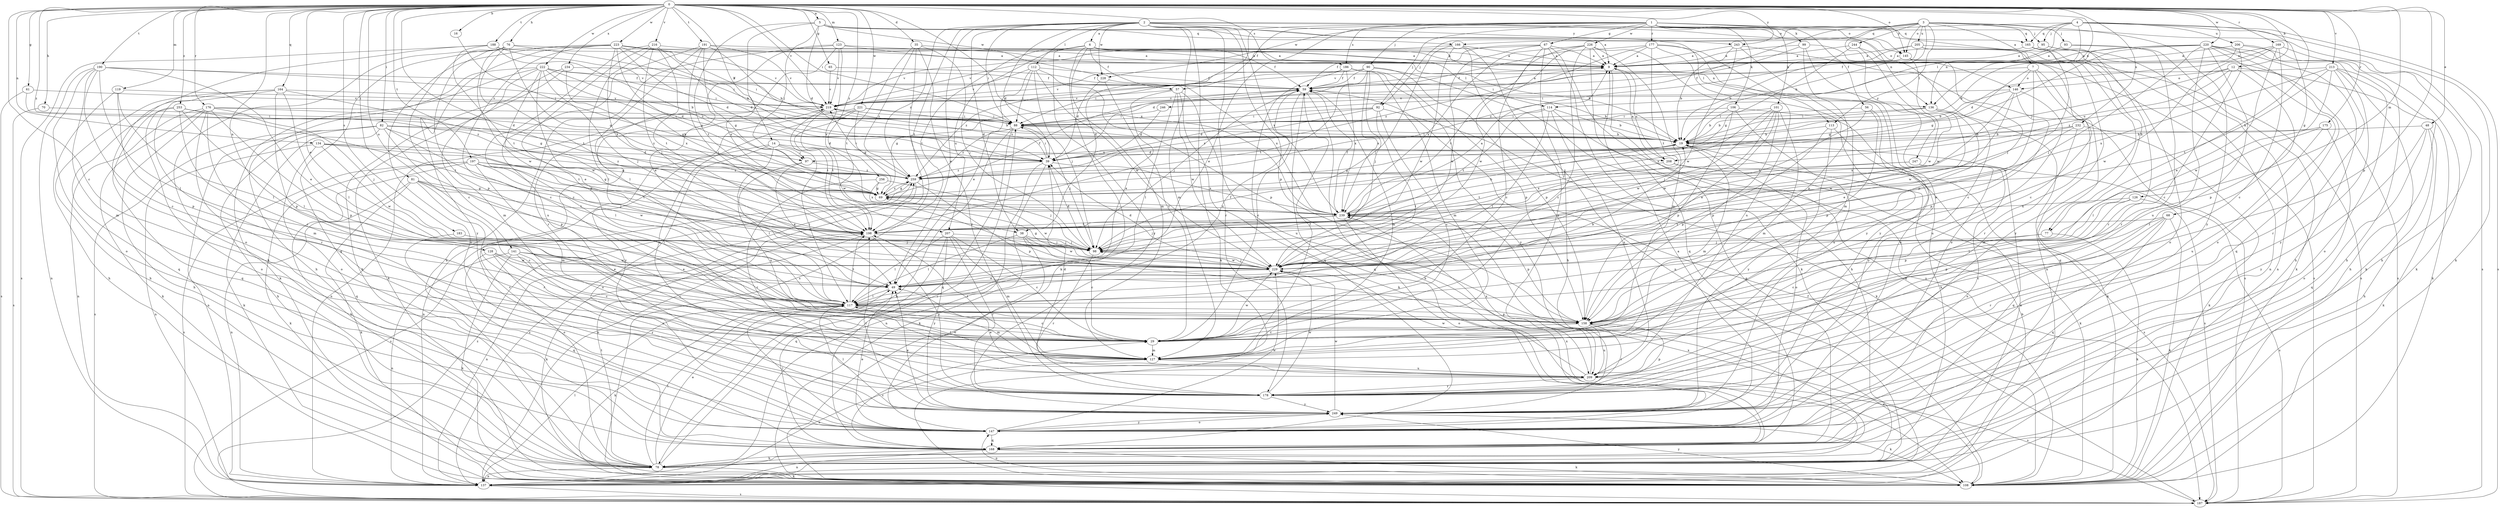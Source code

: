 strict digraph  {
0;
1;
2;
3;
4;
5;
6;
7;
9;
12;
14;
16;
19;
29;
35;
38;
39;
48;
49;
56;
57;
59;
61;
65;
67;
68;
69;
70;
76;
77;
78;
81;
82;
88;
90;
92;
93;
95;
97;
98;
99;
101;
106;
108;
112;
113;
114;
117;
119;
123;
126;
127;
128;
134;
136;
137;
141;
145;
146;
147;
158;
164;
165;
166;
168;
169;
175;
176;
177;
178;
183;
186;
187;
188;
190;
191;
197;
198;
205;
206;
207;
208;
209;
213;
216;
219;
220;
221;
222;
223;
226;
228;
229;
232;
234;
239;
243;
244;
246;
247;
249;
253;
256;
259;
0 -> 5  [label=a];
0 -> 12  [label=b];
0 -> 14  [label=b];
0 -> 16  [label=b];
0 -> 29  [label=c];
0 -> 35  [label=d];
0 -> 38  [label=d];
0 -> 48  [label=e];
0 -> 49  [label=e];
0 -> 61  [label=g];
0 -> 65  [label=g];
0 -> 70  [label=h];
0 -> 76  [label=h];
0 -> 77  [label=h];
0 -> 81  [label=i];
0 -> 82  [label=i];
0 -> 88  [label=i];
0 -> 119  [label=m];
0 -> 123  [label=m];
0 -> 126  [label=m];
0 -> 128  [label=n];
0 -> 134  [label=n];
0 -> 136  [label=n];
0 -> 141  [label=o];
0 -> 145  [label=o];
0 -> 158  [label=p];
0 -> 164  [label=q];
0 -> 169  [label=r];
0 -> 175  [label=r];
0 -> 176  [label=r];
0 -> 183  [label=s];
0 -> 186  [label=s];
0 -> 188  [label=t];
0 -> 190  [label=t];
0 -> 191  [label=t];
0 -> 197  [label=t];
0 -> 213  [label=v];
0 -> 216  [label=v];
0 -> 219  [label=v];
0 -> 220  [label=w];
0 -> 221  [label=w];
0 -> 222  [label=w];
0 -> 223  [label=w];
0 -> 232  [label=x];
0 -> 234  [label=x];
0 -> 239  [label=x];
0 -> 243  [label=y];
0 -> 253  [label=z];
0 -> 256  [label=z];
0 -> 259  [label=z];
1 -> 38  [label=d];
1 -> 49  [label=e];
1 -> 56  [label=f];
1 -> 57  [label=f];
1 -> 67  [label=g];
1 -> 77  [label=h];
1 -> 90  [label=j];
1 -> 92  [label=j];
1 -> 99  [label=k];
1 -> 101  [label=k];
1 -> 106  [label=k];
1 -> 145  [label=o];
1 -> 165  [label=q];
1 -> 177  [label=r];
1 -> 186  [label=s];
1 -> 187  [label=s];
1 -> 226  [label=w];
2 -> 6  [label=a];
2 -> 38  [label=d];
2 -> 39  [label=d];
2 -> 49  [label=e];
2 -> 88  [label=i];
2 -> 108  [label=k];
2 -> 112  [label=l];
2 -> 113  [label=l];
2 -> 127  [label=m];
2 -> 136  [label=n];
2 -> 145  [label=o];
2 -> 158  [label=p];
2 -> 178  [label=r];
2 -> 198  [label=t];
2 -> 228  [label=w];
2 -> 239  [label=x];
2 -> 243  [label=y];
2 -> 259  [label=z];
3 -> 7  [label=a];
3 -> 19  [label=b];
3 -> 92  [label=j];
3 -> 93  [label=j];
3 -> 95  [label=j];
3 -> 113  [label=l];
3 -> 145  [label=o];
3 -> 165  [label=q];
3 -> 205  [label=u];
3 -> 228  [label=w];
3 -> 244  [label=y];
3 -> 246  [label=y];
3 -> 247  [label=y];
3 -> 249  [label=y];
4 -> 68  [label=g];
4 -> 95  [label=j];
4 -> 108  [label=k];
4 -> 114  [label=l];
4 -> 136  [label=n];
4 -> 165  [label=q];
4 -> 166  [label=q];
4 -> 187  [label=s];
4 -> 206  [label=u];
5 -> 9  [label=a];
5 -> 39  [label=d];
5 -> 97  [label=j];
5 -> 146  [label=o];
5 -> 166  [label=q];
5 -> 198  [label=t];
5 -> 207  [label=u];
5 -> 228  [label=w];
6 -> 9  [label=a];
6 -> 57  [label=f];
6 -> 59  [label=f];
6 -> 108  [label=k];
6 -> 114  [label=l];
6 -> 127  [label=m];
6 -> 136  [label=n];
6 -> 198  [label=t];
6 -> 207  [label=u];
6 -> 249  [label=y];
7 -> 69  [label=g];
7 -> 88  [label=i];
7 -> 146  [label=o];
7 -> 168  [label=q];
7 -> 178  [label=r];
7 -> 229  [label=w];
9 -> 59  [label=f];
9 -> 78  [label=h];
9 -> 208  [label=u];
12 -> 97  [label=j];
12 -> 108  [label=k];
12 -> 146  [label=o];
12 -> 158  [label=p];
12 -> 208  [label=u];
12 -> 259  [label=z];
14 -> 97  [label=j];
14 -> 117  [label=l];
14 -> 137  [label=n];
14 -> 147  [label=o];
14 -> 208  [label=u];
14 -> 209  [label=u];
16 -> 97  [label=j];
19 -> 39  [label=d];
19 -> 69  [label=g];
19 -> 88  [label=i];
19 -> 127  [label=m];
19 -> 147  [label=o];
19 -> 187  [label=s];
29 -> 127  [label=m];
29 -> 229  [label=w];
35 -> 9  [label=a];
35 -> 98  [label=j];
35 -> 178  [label=r];
35 -> 187  [label=s];
35 -> 198  [label=t];
35 -> 259  [label=z];
38 -> 29  [label=c];
38 -> 98  [label=j];
38 -> 117  [label=l];
38 -> 147  [label=o];
38 -> 229  [label=w];
39 -> 88  [label=i];
39 -> 108  [label=k];
39 -> 137  [label=n];
39 -> 219  [label=v];
39 -> 239  [label=x];
39 -> 259  [label=z];
48 -> 19  [label=b];
48 -> 78  [label=h];
48 -> 108  [label=k];
48 -> 168  [label=q];
48 -> 249  [label=y];
49 -> 117  [label=l];
56 -> 88  [label=i];
56 -> 158  [label=p];
56 -> 229  [label=w];
56 -> 249  [label=y];
57 -> 49  [label=e];
57 -> 108  [label=k];
57 -> 117  [label=l];
57 -> 209  [label=u];
57 -> 219  [label=v];
57 -> 229  [label=w];
59 -> 9  [label=a];
59 -> 19  [label=b];
59 -> 29  [label=c];
59 -> 69  [label=g];
59 -> 78  [label=h];
59 -> 98  [label=j];
59 -> 127  [label=m];
59 -> 168  [label=q];
59 -> 219  [label=v];
61 -> 187  [label=s];
61 -> 219  [label=v];
61 -> 259  [label=z];
65 -> 59  [label=f];
65 -> 219  [label=v];
67 -> 9  [label=a];
67 -> 29  [label=c];
67 -> 59  [label=f];
67 -> 78  [label=h];
67 -> 108  [label=k];
67 -> 187  [label=s];
67 -> 219  [label=v];
67 -> 229  [label=w];
68 -> 29  [label=c];
68 -> 108  [label=k];
68 -> 158  [label=p];
68 -> 168  [label=q];
68 -> 178  [label=r];
68 -> 198  [label=t];
69 -> 59  [label=f];
69 -> 229  [label=w];
69 -> 239  [label=x];
69 -> 259  [label=z];
70 -> 88  [label=i];
70 -> 187  [label=s];
76 -> 9  [label=a];
76 -> 29  [label=c];
76 -> 69  [label=g];
76 -> 78  [label=h];
76 -> 88  [label=i];
76 -> 158  [label=p];
76 -> 198  [label=t];
76 -> 229  [label=w];
77 -> 29  [label=c];
77 -> 98  [label=j];
77 -> 108  [label=k];
78 -> 49  [label=e];
78 -> 88  [label=i];
78 -> 108  [label=k];
78 -> 117  [label=l];
78 -> 137  [label=n];
78 -> 198  [label=t];
78 -> 219  [label=v];
78 -> 239  [label=x];
81 -> 29  [label=c];
81 -> 69  [label=g];
81 -> 108  [label=k];
81 -> 117  [label=l];
81 -> 137  [label=n];
81 -> 178  [label=r];
81 -> 198  [label=t];
82 -> 19  [label=b];
82 -> 39  [label=d];
82 -> 78  [label=h];
82 -> 108  [label=k];
82 -> 117  [label=l];
82 -> 137  [label=n];
82 -> 158  [label=p];
82 -> 187  [label=s];
82 -> 198  [label=t];
88 -> 19  [label=b];
88 -> 78  [label=h];
88 -> 98  [label=j];
88 -> 168  [label=q];
88 -> 259  [label=z];
90 -> 59  [label=f];
90 -> 98  [label=j];
90 -> 108  [label=k];
90 -> 158  [label=p];
90 -> 198  [label=t];
90 -> 219  [label=v];
90 -> 239  [label=x];
90 -> 259  [label=z];
92 -> 29  [label=c];
92 -> 39  [label=d];
92 -> 88  [label=i];
92 -> 108  [label=k];
92 -> 117  [label=l];
92 -> 259  [label=z];
93 -> 9  [label=a];
93 -> 108  [label=k];
93 -> 178  [label=r];
95 -> 9  [label=a];
95 -> 137  [label=n];
95 -> 178  [label=r];
97 -> 49  [label=e];
97 -> 117  [label=l];
97 -> 259  [label=z];
98 -> 39  [label=d];
98 -> 178  [label=r];
98 -> 229  [label=w];
99 -> 9  [label=a];
99 -> 88  [label=i];
99 -> 147  [label=o];
99 -> 158  [label=p];
99 -> 187  [label=s];
101 -> 49  [label=e];
101 -> 88  [label=i];
101 -> 98  [label=j];
101 -> 127  [label=m];
101 -> 158  [label=p];
101 -> 229  [label=w];
101 -> 239  [label=x];
106 -> 19  [label=b];
106 -> 78  [label=h];
106 -> 88  [label=i];
106 -> 158  [label=p];
106 -> 209  [label=u];
108 -> 147  [label=o];
108 -> 239  [label=x];
108 -> 249  [label=y];
112 -> 49  [label=e];
112 -> 59  [label=f];
112 -> 88  [label=i];
112 -> 98  [label=j];
112 -> 158  [label=p];
112 -> 219  [label=v];
112 -> 229  [label=w];
113 -> 19  [label=b];
113 -> 137  [label=n];
113 -> 158  [label=p];
113 -> 249  [label=y];
114 -> 19  [label=b];
114 -> 88  [label=i];
114 -> 117  [label=l];
114 -> 168  [label=q];
114 -> 198  [label=t];
114 -> 209  [label=u];
117 -> 19  [label=b];
117 -> 29  [label=c];
117 -> 59  [label=f];
117 -> 108  [label=k];
117 -> 127  [label=m];
117 -> 158  [label=p];
117 -> 198  [label=t];
119 -> 78  [label=h];
119 -> 117  [label=l];
119 -> 158  [label=p];
119 -> 219  [label=v];
123 -> 9  [label=a];
123 -> 19  [label=b];
123 -> 49  [label=e];
123 -> 78  [label=h];
123 -> 178  [label=r];
123 -> 219  [label=v];
123 -> 239  [label=x];
126 -> 117  [label=l];
126 -> 158  [label=p];
126 -> 187  [label=s];
126 -> 239  [label=x];
127 -> 59  [label=f];
127 -> 117  [label=l];
127 -> 137  [label=n];
127 -> 198  [label=t];
127 -> 209  [label=u];
128 -> 29  [label=c];
128 -> 49  [label=e];
128 -> 168  [label=q];
128 -> 229  [label=w];
128 -> 249  [label=y];
134 -> 39  [label=d];
134 -> 69  [label=g];
134 -> 137  [label=n];
134 -> 168  [label=q];
134 -> 229  [label=w];
134 -> 259  [label=z];
136 -> 19  [label=b];
136 -> 49  [label=e];
136 -> 88  [label=i];
136 -> 108  [label=k];
136 -> 229  [label=w];
137 -> 19  [label=b];
137 -> 117  [label=l];
137 -> 187  [label=s];
137 -> 259  [label=z];
141 -> 29  [label=c];
141 -> 49  [label=e];
141 -> 108  [label=k];
141 -> 137  [label=n];
141 -> 178  [label=r];
141 -> 229  [label=w];
145 -> 137  [label=n];
145 -> 158  [label=p];
145 -> 229  [label=w];
145 -> 259  [label=z];
146 -> 19  [label=b];
146 -> 98  [label=j];
146 -> 158  [label=p];
146 -> 209  [label=u];
146 -> 219  [label=v];
146 -> 229  [label=w];
147 -> 9  [label=a];
147 -> 49  [label=e];
147 -> 117  [label=l];
147 -> 168  [label=q];
147 -> 229  [label=w];
147 -> 249  [label=y];
158 -> 29  [label=c];
158 -> 137  [label=n];
158 -> 178  [label=r];
158 -> 209  [label=u];
164 -> 69  [label=g];
164 -> 78  [label=h];
164 -> 117  [label=l];
164 -> 158  [label=p];
164 -> 168  [label=q];
164 -> 178  [label=r];
164 -> 219  [label=v];
165 -> 9  [label=a];
165 -> 98  [label=j];
165 -> 137  [label=n];
165 -> 147  [label=o];
165 -> 187  [label=s];
166 -> 9  [label=a];
166 -> 98  [label=j];
166 -> 137  [label=n];
166 -> 209  [label=u];
166 -> 219  [label=v];
166 -> 229  [label=w];
168 -> 29  [label=c];
168 -> 78  [label=h];
168 -> 108  [label=k];
168 -> 137  [label=n];
169 -> 9  [label=a];
169 -> 29  [label=c];
169 -> 39  [label=d];
169 -> 49  [label=e];
169 -> 78  [label=h];
169 -> 229  [label=w];
175 -> 19  [label=b];
175 -> 117  [label=l];
175 -> 147  [label=o];
175 -> 209  [label=u];
176 -> 78  [label=h];
176 -> 88  [label=i];
176 -> 98  [label=j];
176 -> 108  [label=k];
176 -> 127  [label=m];
176 -> 137  [label=n];
176 -> 147  [label=o];
176 -> 158  [label=p];
176 -> 259  [label=z];
177 -> 9  [label=a];
177 -> 39  [label=d];
177 -> 147  [label=o];
177 -> 198  [label=t];
177 -> 209  [label=u];
177 -> 249  [label=y];
177 -> 259  [label=z];
178 -> 158  [label=p];
178 -> 229  [label=w];
178 -> 249  [label=y];
183 -> 98  [label=j];
183 -> 147  [label=o];
186 -> 59  [label=f];
186 -> 88  [label=i];
186 -> 127  [label=m];
186 -> 158  [label=p];
186 -> 168  [label=q];
186 -> 239  [label=x];
186 -> 249  [label=y];
187 -> 59  [label=f];
187 -> 259  [label=z];
188 -> 9  [label=a];
188 -> 147  [label=o];
188 -> 187  [label=s];
188 -> 198  [label=t];
188 -> 219  [label=v];
188 -> 259  [label=z];
190 -> 19  [label=b];
190 -> 29  [label=c];
190 -> 49  [label=e];
190 -> 59  [label=f];
190 -> 117  [label=l];
190 -> 127  [label=m];
190 -> 137  [label=n];
190 -> 147  [label=o];
191 -> 9  [label=a];
191 -> 19  [label=b];
191 -> 69  [label=g];
191 -> 98  [label=j];
191 -> 117  [label=l];
191 -> 209  [label=u];
191 -> 219  [label=v];
197 -> 69  [label=g];
197 -> 78  [label=h];
197 -> 98  [label=j];
197 -> 108  [label=k];
197 -> 127  [label=m];
197 -> 187  [label=s];
197 -> 198  [label=t];
197 -> 229  [label=w];
197 -> 259  [label=z];
198 -> 98  [label=j];
198 -> 108  [label=k];
198 -> 137  [label=n];
198 -> 178  [label=r];
205 -> 9  [label=a];
205 -> 19  [label=b];
205 -> 29  [label=c];
205 -> 187  [label=s];
205 -> 219  [label=v];
205 -> 249  [label=y];
206 -> 9  [label=a];
206 -> 19  [label=b];
206 -> 29  [label=c];
206 -> 78  [label=h];
206 -> 108  [label=k];
207 -> 29  [label=c];
207 -> 98  [label=j];
207 -> 117  [label=l];
207 -> 127  [label=m];
207 -> 168  [label=q];
207 -> 178  [label=r];
207 -> 249  [label=y];
208 -> 9  [label=a];
208 -> 108  [label=k];
208 -> 187  [label=s];
208 -> 198  [label=t];
209 -> 39  [label=d];
209 -> 49  [label=e];
209 -> 178  [label=r];
209 -> 187  [label=s];
209 -> 229  [label=w];
209 -> 239  [label=x];
213 -> 59  [label=f];
213 -> 78  [label=h];
213 -> 147  [label=o];
213 -> 178  [label=r];
213 -> 198  [label=t];
213 -> 229  [label=w];
213 -> 239  [label=x];
213 -> 249  [label=y];
216 -> 9  [label=a];
216 -> 29  [label=c];
216 -> 39  [label=d];
216 -> 98  [label=j];
216 -> 117  [label=l];
216 -> 158  [label=p];
216 -> 198  [label=t];
219 -> 88  [label=i];
219 -> 137  [label=n];
219 -> 198  [label=t];
219 -> 229  [label=w];
220 -> 9  [label=a];
220 -> 59  [label=f];
220 -> 69  [label=g];
220 -> 78  [label=h];
220 -> 98  [label=j];
220 -> 108  [label=k];
220 -> 147  [label=o];
220 -> 168  [label=q];
220 -> 178  [label=r];
220 -> 209  [label=u];
221 -> 19  [label=b];
221 -> 69  [label=g];
221 -> 88  [label=i];
221 -> 198  [label=t];
221 -> 209  [label=u];
221 -> 249  [label=y];
222 -> 39  [label=d];
222 -> 49  [label=e];
222 -> 59  [label=f];
222 -> 69  [label=g];
222 -> 78  [label=h];
222 -> 88  [label=i];
222 -> 98  [label=j];
222 -> 108  [label=k];
222 -> 127  [label=m];
222 -> 229  [label=w];
223 -> 9  [label=a];
223 -> 19  [label=b];
223 -> 29  [label=c];
223 -> 39  [label=d];
223 -> 69  [label=g];
223 -> 88  [label=i];
223 -> 147  [label=o];
223 -> 168  [label=q];
223 -> 219  [label=v];
223 -> 239  [label=x];
223 -> 249  [label=y];
226 -> 9  [label=a];
226 -> 29  [label=c];
226 -> 127  [label=m];
226 -> 168  [label=q];
226 -> 198  [label=t];
226 -> 229  [label=w];
226 -> 239  [label=x];
226 -> 249  [label=y];
228 -> 29  [label=c];
228 -> 39  [label=d];
228 -> 239  [label=x];
229 -> 39  [label=d];
229 -> 49  [label=e];
229 -> 69  [label=g];
229 -> 98  [label=j];
232 -> 19  [label=b];
232 -> 108  [label=k];
232 -> 127  [label=m];
232 -> 229  [label=w];
232 -> 239  [label=x];
234 -> 59  [label=f];
234 -> 78  [label=h];
234 -> 108  [label=k];
234 -> 239  [label=x];
239 -> 9  [label=a];
239 -> 19  [label=b];
239 -> 59  [label=f];
239 -> 98  [label=j];
239 -> 147  [label=o];
239 -> 158  [label=p];
239 -> 198  [label=t];
243 -> 9  [label=a];
243 -> 19  [label=b];
243 -> 127  [label=m];
243 -> 187  [label=s];
243 -> 229  [label=w];
244 -> 9  [label=a];
244 -> 29  [label=c];
244 -> 69  [label=g];
244 -> 229  [label=w];
246 -> 39  [label=d];
246 -> 88  [label=i];
247 -> 147  [label=o];
247 -> 168  [label=q];
247 -> 239  [label=x];
247 -> 259  [label=z];
249 -> 49  [label=e];
249 -> 108  [label=k];
249 -> 117  [label=l];
249 -> 147  [label=o];
249 -> 198  [label=t];
249 -> 229  [label=w];
253 -> 29  [label=c];
253 -> 88  [label=i];
253 -> 117  [label=l];
253 -> 147  [label=o];
253 -> 168  [label=q];
253 -> 198  [label=t];
256 -> 69  [label=g];
256 -> 98  [label=j];
256 -> 178  [label=r];
256 -> 239  [label=x];
259 -> 69  [label=g];
259 -> 137  [label=n];
259 -> 158  [label=p];
259 -> 187  [label=s];
259 -> 219  [label=v];
}
